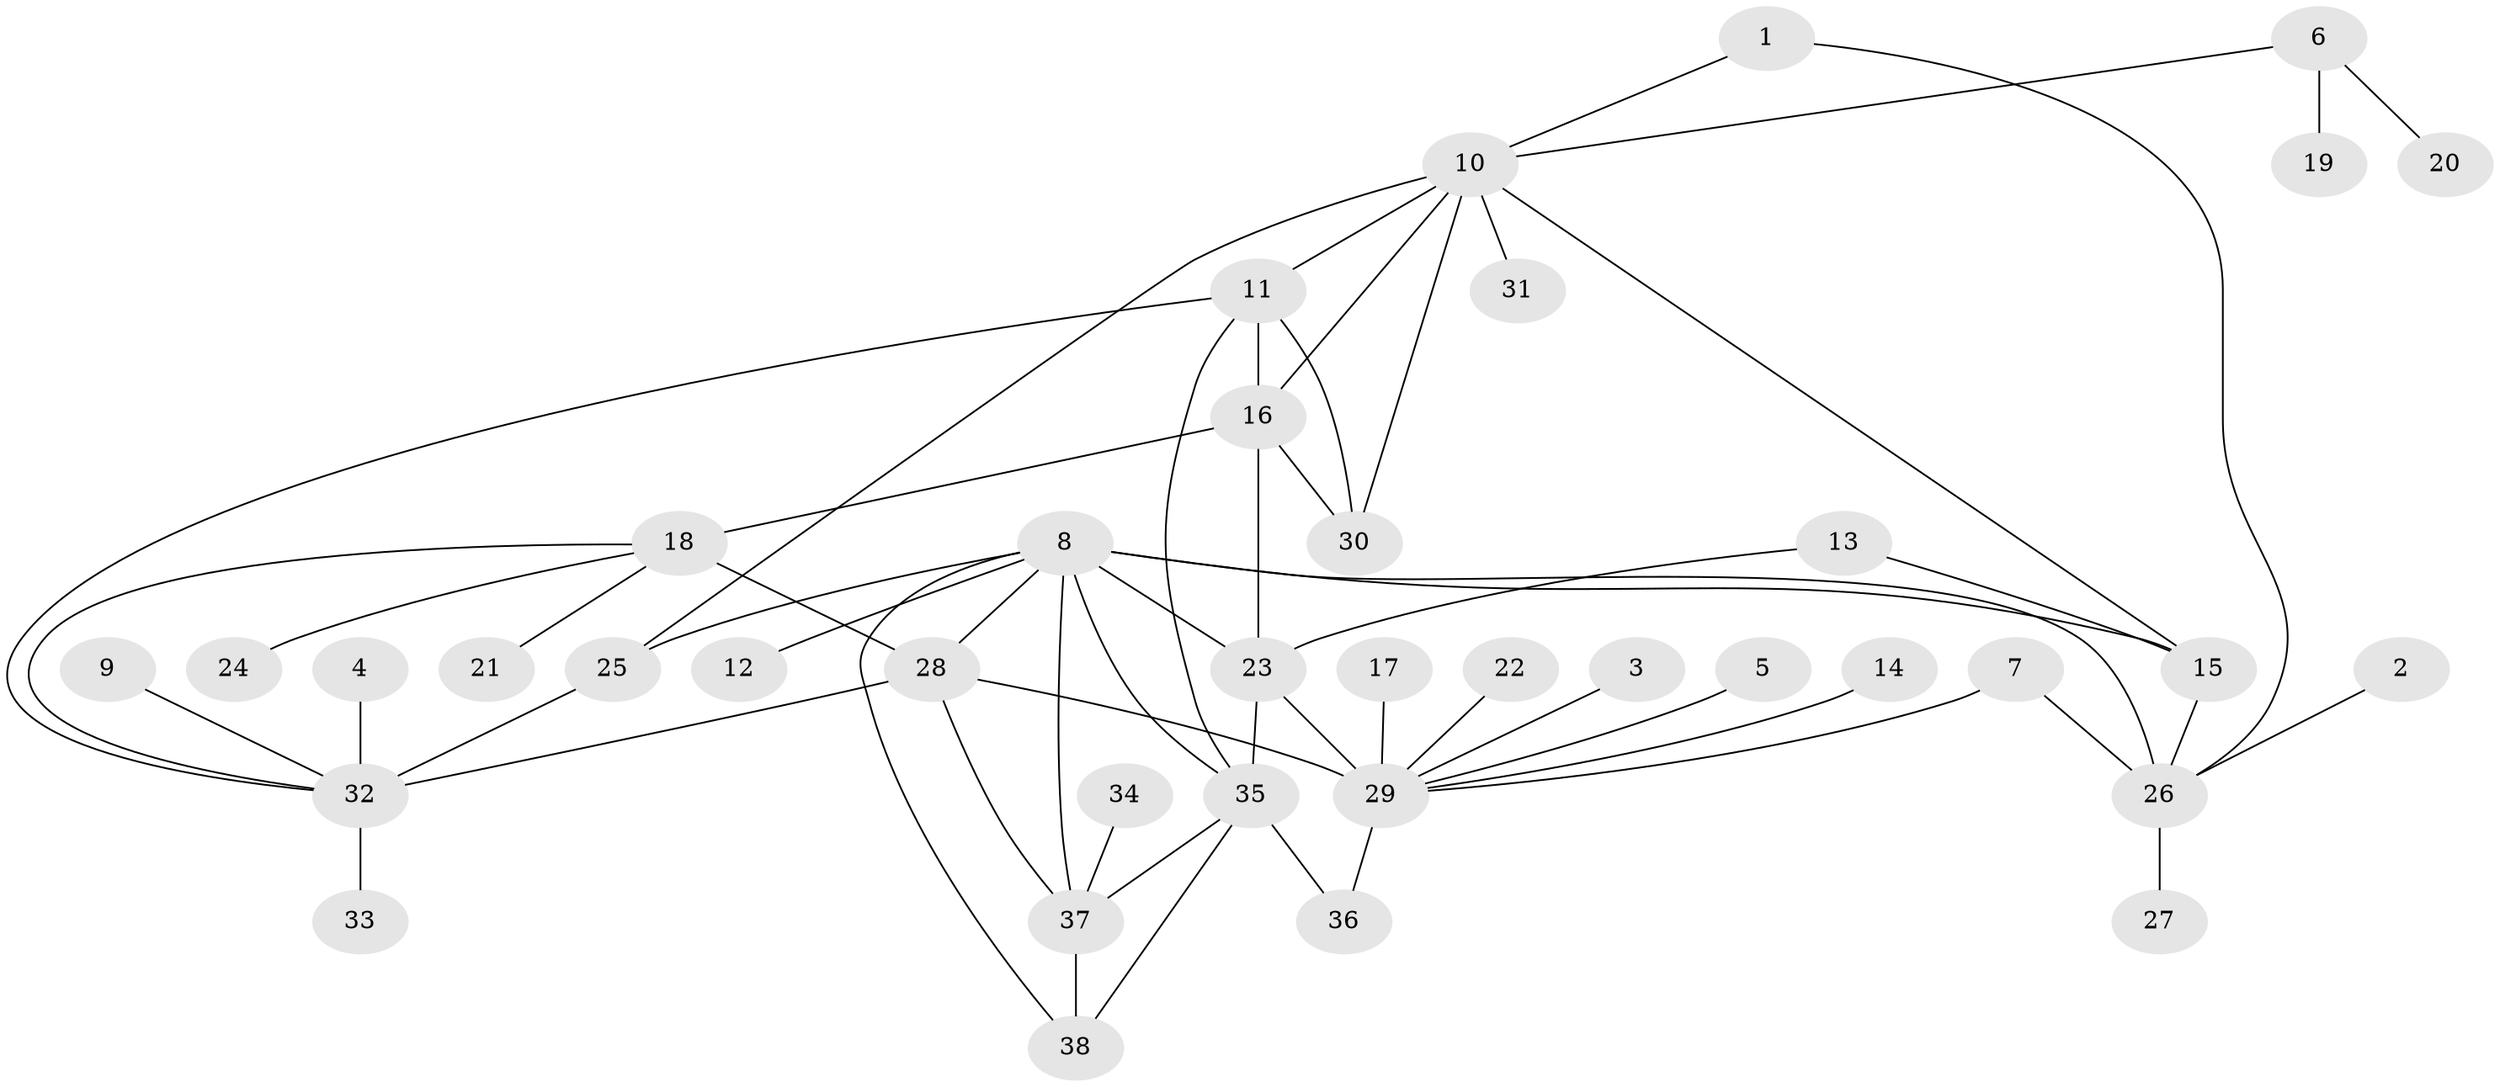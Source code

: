 // original degree distribution, {5: 0.045454545454545456, 6: 0.056818181818181816, 10: 0.03409090909090909, 7: 0.045454545454545456, 8: 0.011363636363636364, 4: 0.045454545454545456, 9: 0.011363636363636364, 1: 0.5340909090909091, 2: 0.17045454545454544, 3: 0.045454545454545456}
// Generated by graph-tools (version 1.1) at 2025/37/03/04/25 23:37:50]
// undirected, 38 vertices, 58 edges
graph export_dot {
  node [color=gray90,style=filled];
  1;
  2;
  3;
  4;
  5;
  6;
  7;
  8;
  9;
  10;
  11;
  12;
  13;
  14;
  15;
  16;
  17;
  18;
  19;
  20;
  21;
  22;
  23;
  24;
  25;
  26;
  27;
  28;
  29;
  30;
  31;
  32;
  33;
  34;
  35;
  36;
  37;
  38;
  1 -- 10 [weight=1.0];
  1 -- 26 [weight=1.0];
  2 -- 26 [weight=1.0];
  3 -- 29 [weight=1.0];
  4 -- 32 [weight=1.0];
  5 -- 29 [weight=1.0];
  6 -- 10 [weight=1.0];
  6 -- 19 [weight=1.0];
  6 -- 20 [weight=1.0];
  7 -- 26 [weight=1.0];
  7 -- 29 [weight=1.0];
  8 -- 12 [weight=1.0];
  8 -- 15 [weight=2.0];
  8 -- 23 [weight=1.0];
  8 -- 25 [weight=1.0];
  8 -- 26 [weight=2.0];
  8 -- 28 [weight=1.0];
  8 -- 35 [weight=1.0];
  8 -- 37 [weight=1.0];
  8 -- 38 [weight=1.0];
  9 -- 32 [weight=1.0];
  10 -- 11 [weight=1.0];
  10 -- 15 [weight=1.0];
  10 -- 16 [weight=1.0];
  10 -- 25 [weight=1.0];
  10 -- 30 [weight=1.0];
  10 -- 31 [weight=1.0];
  11 -- 16 [weight=1.0];
  11 -- 30 [weight=1.0];
  11 -- 32 [weight=1.0];
  11 -- 35 [weight=1.0];
  13 -- 15 [weight=1.0];
  13 -- 23 [weight=1.0];
  14 -- 29 [weight=1.0];
  15 -- 26 [weight=1.0];
  16 -- 18 [weight=1.0];
  16 -- 23 [weight=1.0];
  16 -- 30 [weight=1.0];
  17 -- 29 [weight=1.0];
  18 -- 21 [weight=1.0];
  18 -- 24 [weight=1.0];
  18 -- 28 [weight=2.0];
  18 -- 32 [weight=1.0];
  22 -- 29 [weight=1.0];
  23 -- 29 [weight=4.0];
  23 -- 35 [weight=1.0];
  25 -- 32 [weight=1.0];
  26 -- 27 [weight=1.0];
  28 -- 29 [weight=1.0];
  28 -- 32 [weight=2.0];
  28 -- 37 [weight=1.0];
  29 -- 36 [weight=1.0];
  32 -- 33 [weight=1.0];
  34 -- 37 [weight=1.0];
  35 -- 36 [weight=1.0];
  35 -- 37 [weight=1.0];
  35 -- 38 [weight=1.0];
  37 -- 38 [weight=1.0];
}
